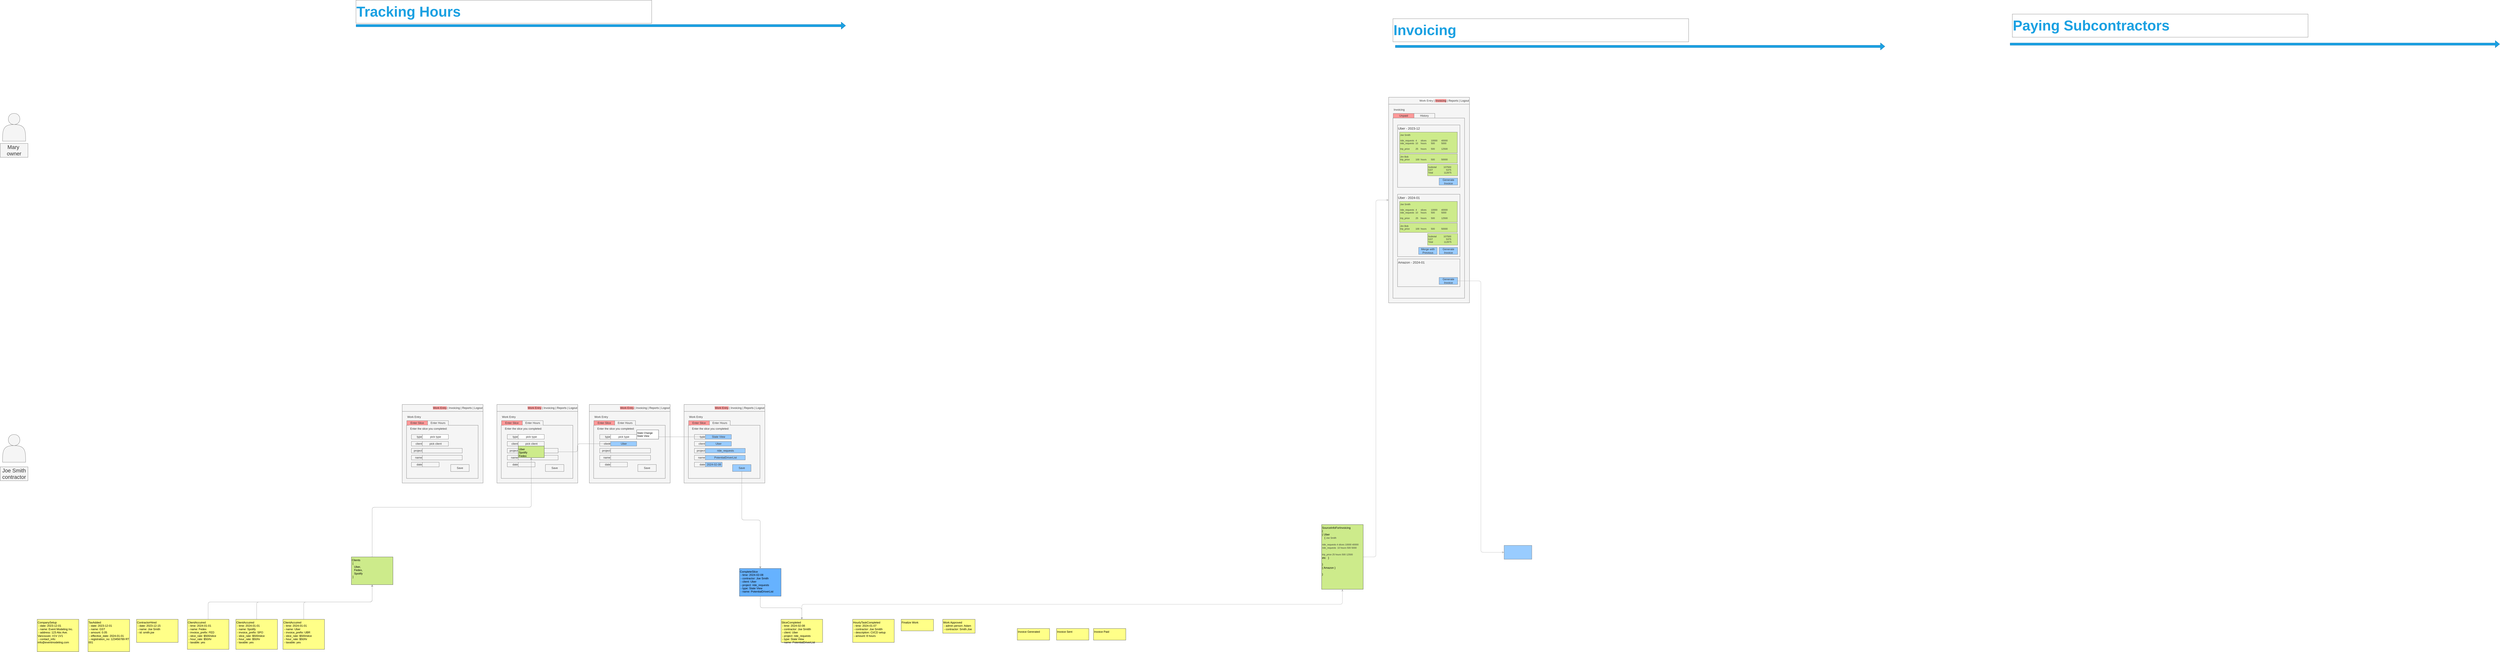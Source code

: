 <mxfile>
    <diagram id="816c2qytRhUF1FWbcgLo" name="Page-1">
        <mxGraphModel dx="2038" dy="1620" grid="1" gridSize="10" guides="1" tooltips="1" connect="1" arrows="1" fold="1" page="1" pageScale="1" pageWidth="16000" pageHeight="6000" math="0" shadow="0">
            <root>
                <mxCell id="0"/>
                <mxCell id="1" parent="0"/>
                <mxCell id="173" style="edgeStyle=elbowEdgeStyle;shape=connector;rounded=1;html=1;labelBackgroundColor=default;strokeColor=#B3B3B3;fontFamily=Helvetica;fontSize=62;fontColor=#1BA1E2;endArrow=classic;elbow=vertical;" edge="1" parent="1" source="2" target="160">
                    <mxGeometry relative="1" as="geometry"/>
                </mxCell>
                <mxCell id="2" value="SliceCompleted&lt;br&gt;&amp;nbsp;- time: 2024-02-08&lt;br&gt;&amp;nbsp;- contractor: Joe Smitth&lt;br&gt;&amp;nbsp;- client: Uber&lt;br&gt;&amp;nbsp;- project: ride_requests&lt;br&gt;&amp;nbsp;- type: State View&lt;br&gt;&amp;nbsp;- name: PotentialDriverList" style="rounded=0;whiteSpace=wrap;html=1;fillColor=#ffff88;strokeColor=#36393d;align=left;verticalAlign=top;fontColor=#000000;" parent="1" vertex="1">
                    <mxGeometry x="3810" y="2760" width="180" height="100" as="geometry"/>
                </mxCell>
                <mxCell id="84" style="edgeStyle=elbowEdgeStyle;shape=connector;rounded=1;elbow=vertical;html=1;entryX=0.5;entryY=1;entryDx=0;entryDy=0;labelBackgroundColor=default;strokeColor=#999999;fontFamily=Helvetica;fontSize=12;fontColor=#000000;endArrow=classic;" parent="1" source="3" target="77" edge="1">
                    <mxGeometry relative="1" as="geometry"/>
                </mxCell>
                <mxCell id="3" value="ClientAccuired&lt;br&gt;&amp;nbsp;- time: 2024-01-01&lt;br&gt;&amp;nbsp;- name: Uber&lt;br&gt;&amp;nbsp;- invoice_prefix: UBR&lt;br&gt;&amp;nbsp;- slice_rate: $500/slice&lt;br&gt;&amp;nbsp;- hour_rate: $50/hr&lt;br&gt;&amp;nbsp;- taxable: yes" style="rounded=0;whiteSpace=wrap;html=1;fillColor=#ffff88;strokeColor=#36393d;align=left;verticalAlign=top;fontColor=#000000;" parent="1" vertex="1">
                    <mxGeometry x="1653.75" y="2760" width="180" height="130" as="geometry"/>
                </mxCell>
                <mxCell id="4" value="HourlyTaskCompleted&lt;br&gt;&amp;nbsp;- time: 2024-01-07&lt;br&gt;&amp;nbsp;- contractor: Joe Smitth&lt;br&gt;&amp;nbsp;- description: CI/CD setup&lt;br&gt;&amp;nbsp;- amount: 8 hours" style="rounded=0;whiteSpace=wrap;html=1;fillColor=#ffff88;strokeColor=#36393d;align=left;verticalAlign=top;fontColor=#000000;" parent="1" vertex="1">
                    <mxGeometry x="4120" y="2760" width="180" height="100" as="geometry"/>
                </mxCell>
                <mxCell id="5" value="Invoice Gererated" style="rounded=0;whiteSpace=wrap;html=1;fillColor=#ffff88;strokeColor=#36393d;align=left;verticalAlign=top;fontColor=#000000;" parent="1" vertex="1">
                    <mxGeometry x="4832.5" y="2800" width="140" height="50" as="geometry"/>
                </mxCell>
                <mxCell id="6" value="Finalize Work" style="rounded=0;whiteSpace=wrap;html=1;fillColor=#ffff88;strokeColor=#36393d;align=left;verticalAlign=top;fontColor=#000000;" parent="1" vertex="1">
                    <mxGeometry x="4330" y="2760" width="140" height="50" as="geometry"/>
                </mxCell>
                <mxCell id="7" value="Work Approved&lt;br&gt;&amp;nbsp;- admin person: Adam&lt;br&gt;&amp;nbsp;- contractor: Smith.Joe" style="rounded=0;whiteSpace=wrap;html=1;fillColor=#ffff88;strokeColor=#36393d;align=left;verticalAlign=top;fontColor=#000000;" parent="1" vertex="1">
                    <mxGeometry x="4510" y="2760" width="140" height="60" as="geometry"/>
                </mxCell>
                <mxCell id="8" value="Invoice Sent" style="rounded=0;whiteSpace=wrap;html=1;fillColor=#ffff88;strokeColor=#36393d;align=left;verticalAlign=top;fontColor=#000000;" parent="1" vertex="1">
                    <mxGeometry x="5002.5" y="2800" width="140" height="50" as="geometry"/>
                </mxCell>
                <mxCell id="9" value="Invoice Paid" style="rounded=0;whiteSpace=wrap;html=1;fillColor=#ffff88;strokeColor=#36393d;align=left;verticalAlign=top;fontColor=#000000;" parent="1" vertex="1">
                    <mxGeometry x="5162.5" y="2800" width="140" height="50" as="geometry"/>
                </mxCell>
                <mxCell id="10" value="ContractorHired&lt;br&gt;&amp;nbsp;- date: 2023-12-15&lt;br&gt;&amp;nbsp;- name: Joe Smith&lt;br&gt;&amp;nbsp;- id: smith.joe&lt;br&gt;&amp;nbsp;" style="rounded=0;whiteSpace=wrap;html=1;fillColor=#ffff88;strokeColor=#36393d;align=left;verticalAlign=top;fontColor=#000000;" parent="1" vertex="1">
                    <mxGeometry x="1020" y="2760" width="180" height="100" as="geometry"/>
                </mxCell>
                <mxCell id="11" value="CompanySetup&lt;br&gt;&amp;nbsp;- date: 2023-12-01&lt;br&gt;&amp;nbsp;- name: Event Modeling Inc.&lt;br&gt;&amp;nbsp;- address: 123 Abc Ave. Vancouver, V1V 1V1&lt;br&gt;&amp;nbsp;- contact_info: info@eventmodeling.com" style="rounded=0;whiteSpace=wrap;html=1;fillColor=#ffff88;strokeColor=#36393d;align=left;verticalAlign=top;fontColor=#000000;" parent="1" vertex="1">
                    <mxGeometry x="590" y="2760" width="180" height="140" as="geometry"/>
                </mxCell>
                <mxCell id="12" value="TaxAdded:&lt;br&gt;&amp;nbsp;- date: 2023-12-01&lt;br&gt;&amp;nbsp;- name: GST&lt;br&gt;&amp;nbsp;- amount: 0.05&lt;br&gt;&amp;nbsp;- effective_date: 2024-01-01&lt;br&gt;&amp;nbsp;- registration_no: 123456789 RT 001" style="rounded=0;whiteSpace=wrap;html=1;fillColor=#ffff88;strokeColor=#36393d;align=left;verticalAlign=top;fontColor=#000000;" parent="1" vertex="1">
                    <mxGeometry x="810" y="2760" width="180" height="140" as="geometry"/>
                </mxCell>
                <mxCell id="14" value="" style="rounded=0;whiteSpace=wrap;html=1;fillColor=#f5f5f5;fontColor=#333333;strokeColor=#666666;" parent="1" vertex="1">
                    <mxGeometry x="2170" y="1830" width="350" height="340" as="geometry"/>
                </mxCell>
                <mxCell id="16" value="Work Entry" style="rounded=0;whiteSpace=wrap;html=1;strokeColor=none;fontFamily=Helvetica;fontSize=12;fontColor=#333333;fillColor=#f5f5f5;align=left;verticalAlign=top;" parent="1" vertex="1">
                    <mxGeometry x="2190" y="1870" width="100" height="30" as="geometry"/>
                </mxCell>
                <mxCell id="17" value="" style="shape=actor;whiteSpace=wrap;html=1;rounded=0;strokeColor=#666666;fontFamily=Helvetica;fontSize=12;fontColor=#333333;fillColor=#f5f5f5;" parent="1" vertex="1">
                    <mxGeometry x="440" y="1960" width="100" height="120" as="geometry"/>
                </mxCell>
                <mxCell id="18" value="" style="shape=actor;whiteSpace=wrap;html=1;rounded=0;strokeColor=#666666;fontFamily=Helvetica;fontSize=12;fontColor=#333333;fillColor=#f5f5f5;" parent="1" vertex="1">
                    <mxGeometry x="440" y="570" width="100" height="120" as="geometry"/>
                </mxCell>
                <mxCell id="19" value="Enter Slice" style="rounded=0;whiteSpace=wrap;html=1;strokeColor=#666666;fontFamily=Helvetica;fontSize=12;fontColor=#333333;fillColor=#FF9999;" parent="1" vertex="1">
                    <mxGeometry x="2190" y="1900" width="90" height="20" as="geometry"/>
                </mxCell>
                <mxCell id="20" value="Enter Hours" style="rounded=0;whiteSpace=wrap;html=1;strokeColor=#666666;fontFamily=Helvetica;fontSize=12;fontColor=#333333;fillColor=#f5f5f5;" parent="1" vertex="1">
                    <mxGeometry x="2280" y="1900" width="90" height="20" as="geometry"/>
                </mxCell>
                <mxCell id="21" value="&lt;span style=&quot;background-color: rgb(255, 153, 153);&quot;&gt;Work Entry&lt;/span&gt; | Invoicing | Reports | Logout" style="rounded=0;whiteSpace=wrap;html=1;strokeColor=#666666;fontFamily=Helvetica;fontSize=12;fontColor=#333333;fillColor=#f5f5f5;align=right;" parent="1" vertex="1">
                    <mxGeometry x="2170" y="1830" width="350" height="30" as="geometry"/>
                </mxCell>
                <mxCell id="22" value="" style="rounded=0;whiteSpace=wrap;html=1;strokeColor=#666666;fontFamily=Helvetica;fontSize=12;fontColor=#333333;fillColor=#f5f5f5;" parent="1" vertex="1">
                    <mxGeometry x="2188.75" y="1920" width="310" height="230" as="geometry"/>
                </mxCell>
                <mxCell id="23" value="" style="rounded=0;whiteSpace=wrap;html=1;strokeColor=#666666;fontFamily=Helvetica;fontSize=12;fontColor=#333333;fillColor=#f5f5f5;" parent="1" vertex="1">
                    <mxGeometry x="2257.5" y="2050" width="172.5" height="20" as="geometry"/>
                </mxCell>
                <mxCell id="24" value="" style="rounded=0;whiteSpace=wrap;html=1;strokeColor=#666666;fontFamily=Helvetica;fontSize=12;fontColor=#333333;fillColor=#f5f5f5;" parent="1" vertex="1">
                    <mxGeometry x="2257.5" y="2080" width="72.5" height="20" as="geometry"/>
                </mxCell>
                <mxCell id="25" value="pick client" style="rounded=0;whiteSpace=wrap;html=1;strokeColor=#666666;fontFamily=Helvetica;fontSize=12;fontColor=#333333;fillColor=#f5f5f5;" parent="1" vertex="1">
                    <mxGeometry x="2257.5" y="1990" width="112.5" height="20" as="geometry"/>
                </mxCell>
                <mxCell id="26" value="client" style="rounded=0;whiteSpace=wrap;html=1;strokeColor=#666666;fontFamily=Helvetica;fontSize=12;fontColor=#333333;fillColor=#f5f5f5;align=right;" parent="1" vertex="1">
                    <mxGeometry x="2210" y="1990" width="47.5" height="20" as="geometry"/>
                </mxCell>
                <mxCell id="27" value="date" style="rounded=0;whiteSpace=wrap;html=1;strokeColor=#666666;fontFamily=Helvetica;fontSize=12;fontColor=#333333;fillColor=#f5f5f5;align=right;" parent="1" vertex="1">
                    <mxGeometry x="2210" y="2080" width="47.5" height="20" as="geometry"/>
                </mxCell>
                <mxCell id="28" value="name" style="rounded=0;whiteSpace=wrap;html=1;strokeColor=#666666;fontFamily=Helvetica;fontSize=12;fontColor=#333333;fillColor=#f5f5f5;align=right;" parent="1" vertex="1">
                    <mxGeometry x="2210" y="2050" width="47.5" height="20" as="geometry"/>
                </mxCell>
                <mxCell id="29" value="Enter the slice you completed:" style="rounded=0;whiteSpace=wrap;html=1;strokeColor=none;fontFamily=Helvetica;fontSize=12;fontColor=#333333;fillColor=#f5f5f5;" parent="1" vertex="1">
                    <mxGeometry x="2200" y="1920" width="170" height="30" as="geometry"/>
                </mxCell>
                <mxCell id="30" value="Save" style="rounded=0;whiteSpace=wrap;html=1;strokeColor=#666666;fontFamily=Helvetica;fontSize=12;fontColor=#333333;fillColor=#f5f5f5;" parent="1" vertex="1">
                    <mxGeometry x="2380" y="2090" width="80" height="30" as="geometry"/>
                </mxCell>
                <mxCell id="45" value="" style="rounded=0;whiteSpace=wrap;html=1;fillColor=#f5f5f5;fontColor=#333333;strokeColor=#666666;" parent="1" vertex="1">
                    <mxGeometry x="2580" y="1830" width="350" height="340" as="geometry"/>
                </mxCell>
                <mxCell id="46" value="Work Entry" style="rounded=0;whiteSpace=wrap;html=1;strokeColor=none;fontFamily=Helvetica;fontSize=12;fontColor=#333333;fillColor=#f5f5f5;align=left;verticalAlign=top;" parent="1" vertex="1">
                    <mxGeometry x="2600" y="1870" width="100" height="30" as="geometry"/>
                </mxCell>
                <mxCell id="47" value="Enter Slice" style="rounded=0;whiteSpace=wrap;html=1;strokeColor=#666666;fontFamily=Helvetica;fontSize=12;fontColor=#333333;fillColor=#FF9999;" parent="1" vertex="1">
                    <mxGeometry x="2600" y="1900" width="90" height="20" as="geometry"/>
                </mxCell>
                <mxCell id="48" value="Enter Hours" style="rounded=0;whiteSpace=wrap;html=1;strokeColor=#666666;fontFamily=Helvetica;fontSize=12;fontColor=#333333;fillColor=#f5f5f5;" parent="1" vertex="1">
                    <mxGeometry x="2690" y="1900" width="90" height="20" as="geometry"/>
                </mxCell>
                <mxCell id="49" value="&lt;span style=&quot;background-color: rgb(255, 153, 153);&quot;&gt;Work Entry&lt;/span&gt; | Invoicing | Reports | Logout" style="rounded=0;whiteSpace=wrap;html=1;strokeColor=#666666;fontFamily=Helvetica;fontSize=12;fontColor=#333333;fillColor=#f5f5f5;align=right;" parent="1" vertex="1">
                    <mxGeometry x="2580" y="1830" width="350" height="30" as="geometry"/>
                </mxCell>
                <mxCell id="50" value="" style="rounded=0;whiteSpace=wrap;html=1;strokeColor=#666666;fontFamily=Helvetica;fontSize=12;fontColor=#333333;fillColor=#f5f5f5;" parent="1" vertex="1">
                    <mxGeometry x="2598.75" y="1920" width="310" height="230" as="geometry"/>
                </mxCell>
                <mxCell id="51" value="" style="rounded=0;whiteSpace=wrap;html=1;strokeColor=#666666;fontFamily=Helvetica;fontSize=12;fontColor=#333333;fillColor=#f5f5f5;" parent="1" vertex="1">
                    <mxGeometry x="2672.5" y="2050" width="172.5" height="20" as="geometry"/>
                </mxCell>
                <mxCell id="52" value="" style="rounded=0;whiteSpace=wrap;html=1;strokeColor=#666666;fontFamily=Helvetica;fontSize=12;fontColor=#333333;fillColor=#f5f5f5;" parent="1" vertex="1">
                    <mxGeometry x="2672.5" y="2080" width="72.5" height="20" as="geometry"/>
                </mxCell>
                <mxCell id="53" value="pick client" style="rounded=0;whiteSpace=wrap;html=1;strokeColor=#666666;fontFamily=Helvetica;fontSize=12;fontColor=#333333;fillColor=#f5f5f5;" parent="1" vertex="1">
                    <mxGeometry x="2672.5" y="1990" width="112.5" height="20" as="geometry"/>
                </mxCell>
                <mxCell id="54" value="client" style="rounded=0;whiteSpace=wrap;html=1;strokeColor=#666666;fontFamily=Helvetica;fontSize=12;fontColor=#333333;fillColor=#f5f5f5;align=right;" parent="1" vertex="1">
                    <mxGeometry x="2625" y="1990" width="47.5" height="20" as="geometry"/>
                </mxCell>
                <mxCell id="55" value="date" style="rounded=0;whiteSpace=wrap;html=1;strokeColor=#666666;fontFamily=Helvetica;fontSize=12;fontColor=#333333;fillColor=#f5f5f5;align=right;" parent="1" vertex="1">
                    <mxGeometry x="2625" y="2080" width="47.5" height="20" as="geometry"/>
                </mxCell>
                <mxCell id="56" value="name" style="rounded=0;whiteSpace=wrap;html=1;strokeColor=#666666;fontFamily=Helvetica;fontSize=12;fontColor=#333333;fillColor=#f5f5f5;align=right;" parent="1" vertex="1">
                    <mxGeometry x="2625" y="2050" width="47.5" height="20" as="geometry"/>
                </mxCell>
                <mxCell id="57" value="Enter the slice you completed:" style="rounded=0;whiteSpace=wrap;html=1;strokeColor=none;fontFamily=Helvetica;fontSize=12;fontColor=#333333;fillColor=#f5f5f5;" parent="1" vertex="1">
                    <mxGeometry x="2610" y="1920" width="170" height="30" as="geometry"/>
                </mxCell>
                <mxCell id="58" value="Save" style="rounded=0;whiteSpace=wrap;html=1;strokeColor=#666666;fontFamily=Helvetica;fontSize=12;fontColor=#333333;fillColor=#f5f5f5;" parent="1" vertex="1">
                    <mxGeometry x="2790" y="2090" width="80" height="30" as="geometry"/>
                </mxCell>
                <mxCell id="59" value="" style="rounded=0;whiteSpace=wrap;html=1;fillColor=#f5f5f5;fontColor=#333333;strokeColor=#666666;" parent="1" vertex="1">
                    <mxGeometry x="3390" y="1830" width="350" height="340" as="geometry"/>
                </mxCell>
                <mxCell id="60" value="Work Entry" style="rounded=0;whiteSpace=wrap;html=1;strokeColor=none;fontFamily=Helvetica;fontSize=12;fontColor=#333333;fillColor=#f5f5f5;align=left;verticalAlign=top;" parent="1" vertex="1">
                    <mxGeometry x="3410" y="1870" width="100" height="30" as="geometry"/>
                </mxCell>
                <mxCell id="61" value="Enter Slice" style="rounded=0;whiteSpace=wrap;html=1;strokeColor=#666666;fontFamily=Helvetica;fontSize=12;fontColor=#333333;fillColor=#FF9999;" parent="1" vertex="1">
                    <mxGeometry x="3410" y="1900" width="90" height="20" as="geometry"/>
                </mxCell>
                <mxCell id="62" value="Enter Hours" style="rounded=0;whiteSpace=wrap;html=1;strokeColor=#666666;fontFamily=Helvetica;fontSize=12;fontColor=#333333;fillColor=#f5f5f5;" parent="1" vertex="1">
                    <mxGeometry x="3500" y="1900" width="90" height="20" as="geometry"/>
                </mxCell>
                <mxCell id="63" value="&lt;span style=&quot;background-color: rgb(255, 153, 153);&quot;&gt;Work Entry&lt;/span&gt; | Invoicing | Reports | Logout" style="rounded=0;whiteSpace=wrap;html=1;strokeColor=#666666;fontFamily=Helvetica;fontSize=12;fontColor=#333333;fillColor=#f5f5f5;align=right;" parent="1" vertex="1">
                    <mxGeometry x="3390" y="1830" width="350" height="30" as="geometry"/>
                </mxCell>
                <mxCell id="64" value="" style="rounded=0;whiteSpace=wrap;html=1;strokeColor=#666666;fontFamily=Helvetica;fontSize=12;fontColor=#333333;fillColor=#f5f5f5;" parent="1" vertex="1">
                    <mxGeometry x="3408.75" y="1920" width="310" height="230" as="geometry"/>
                </mxCell>
                <mxCell id="65" value="PotentialDriverList" style="rounded=0;whiteSpace=wrap;html=1;strokeColor=#666666;fontFamily=Helvetica;fontSize=12;fontColor=#333333;fillColor=#99CCFF;" parent="1" vertex="1">
                    <mxGeometry x="3482.5" y="2050" width="172.5" height="20" as="geometry"/>
                </mxCell>
                <mxCell id="66" value="2024-02-08" style="rounded=0;whiteSpace=wrap;html=1;strokeColor=#666666;fontFamily=Helvetica;fontSize=12;fontColor=#333333;fillColor=#99CCFF;" parent="1" vertex="1">
                    <mxGeometry x="3482.5" y="2080" width="72.5" height="20" as="geometry"/>
                </mxCell>
                <mxCell id="67" value="Uber" style="rounded=0;whiteSpace=wrap;html=1;strokeColor=#666666;fontFamily=Helvetica;fontSize=12;fontColor=#333333;fillColor=#99CCFF;" parent="1" vertex="1">
                    <mxGeometry x="3482.5" y="1990" width="112.5" height="20" as="geometry"/>
                </mxCell>
                <mxCell id="68" value="client" style="rounded=0;whiteSpace=wrap;html=1;strokeColor=#666666;fontFamily=Helvetica;fontSize=12;fontColor=#333333;fillColor=#f5f5f5;align=right;" parent="1" vertex="1">
                    <mxGeometry x="3435" y="1990" width="47.5" height="20" as="geometry"/>
                </mxCell>
                <mxCell id="69" value="date" style="rounded=0;whiteSpace=wrap;html=1;strokeColor=#666666;fontFamily=Helvetica;fontSize=12;fontColor=#333333;fillColor=#f5f5f5;align=right;" parent="1" vertex="1">
                    <mxGeometry x="3435" y="2080" width="47.5" height="20" as="geometry"/>
                </mxCell>
                <mxCell id="70" value="name" style="rounded=0;whiteSpace=wrap;html=1;strokeColor=#666666;fontFamily=Helvetica;fontSize=12;fontColor=#333333;fillColor=#f5f5f5;align=right;" parent="1" vertex="1">
                    <mxGeometry x="3435" y="2050" width="47.5" height="20" as="geometry"/>
                </mxCell>
                <mxCell id="71" value="Enter the slice you completed:" style="rounded=0;whiteSpace=wrap;html=1;strokeColor=none;fontFamily=Helvetica;fontSize=12;fontColor=#333333;fillColor=#f5f5f5;" parent="1" vertex="1">
                    <mxGeometry x="3420" y="1920" width="170" height="30" as="geometry"/>
                </mxCell>
                <mxCell id="86" style="edgeStyle=elbowEdgeStyle;shape=connector;rounded=1;elbow=vertical;html=1;entryX=0.5;entryY=0;entryDx=0;entryDy=0;labelBackgroundColor=default;strokeColor=#999999;fontFamily=Helvetica;fontSize=12;fontColor=#000000;endArrow=classic;" parent="1" source="72" target="85" edge="1">
                    <mxGeometry relative="1" as="geometry"/>
                </mxCell>
                <mxCell id="72" value="Save" style="rounded=0;whiteSpace=wrap;html=1;strokeColor=#666666;fontFamily=Helvetica;fontSize=12;fontColor=#333333;fillColor=#99CCFF;" parent="1" vertex="1">
                    <mxGeometry x="3600" y="2090" width="80" height="30" as="geometry"/>
                </mxCell>
                <mxCell id="83" style="edgeStyle=elbowEdgeStyle;shape=connector;rounded=1;elbow=vertical;html=1;entryX=0.5;entryY=1;entryDx=0;entryDy=0;labelBackgroundColor=default;strokeColor=#999999;fontFamily=Helvetica;fontSize=12;fontColor=#000000;endArrow=classic;" parent="1" source="74" target="77" edge="1">
                    <mxGeometry relative="1" as="geometry"/>
                </mxCell>
                <mxCell id="74" value="ClientAccuired&lt;br&gt;&amp;nbsp;- time: 2024-01-01&lt;br&gt;&amp;nbsp;- name: Spotify&lt;br&gt;&amp;nbsp;- invoice_prefix: SPO&lt;br&gt;&amp;nbsp;- slice_rate: $500/slice&lt;br&gt;&amp;nbsp;- hour_rate: $50/hr&lt;br&gt;&amp;nbsp;- taxable: yes" style="rounded=0;whiteSpace=wrap;html=1;fillColor=#ffff88;strokeColor=#36393d;align=left;verticalAlign=top;fontColor=#000000;" parent="1" vertex="1">
                    <mxGeometry x="1450" y="2760" width="180" height="130" as="geometry"/>
                </mxCell>
                <mxCell id="82" style="edgeStyle=elbowEdgeStyle;shape=connector;rounded=1;html=1;entryX=0.5;entryY=1;entryDx=0;entryDy=0;labelBackgroundColor=default;strokeColor=#999999;fontFamily=Helvetica;fontSize=12;fontColor=#000000;endArrow=classic;elbow=vertical;" parent="1" source="75" target="77" edge="1">
                    <mxGeometry relative="1" as="geometry"/>
                </mxCell>
                <mxCell id="75" value="ClientAccuired&lt;br&gt;&amp;nbsp;- time: 2024-01-01&lt;br&gt;&amp;nbsp;- name: Fedex&lt;br&gt;&amp;nbsp;- invoice_prefix: FED&lt;br&gt;&amp;nbsp;- slice_rate: $500/slice&lt;br&gt;&amp;nbsp;- hour_rate: $50/hr&lt;br&gt;&amp;nbsp;- taxable: yes" style="rounded=0;whiteSpace=wrap;html=1;fillColor=#ffff88;strokeColor=#36393d;align=left;verticalAlign=top;fontColor=#000000;" parent="1" vertex="1">
                    <mxGeometry x="1240" y="2760" width="180" height="130" as="geometry"/>
                </mxCell>
                <mxCell id="80" style="edgeStyle=elbowEdgeStyle;shape=connector;rounded=1;html=1;entryX=0.5;entryY=1;entryDx=0;entryDy=0;labelBackgroundColor=default;strokeColor=#999999;fontFamily=Helvetica;fontSize=12;fontColor=#000000;endArrow=classic;elbow=vertical;" parent="1" source="77" target="73" edge="1">
                    <mxGeometry relative="1" as="geometry"/>
                </mxCell>
                <mxCell id="77" value="Clients&lt;br&gt;&amp;nbsp;[&lt;br&gt;&amp;nbsp; &amp;nbsp;Uber,&lt;br&gt;&amp;nbsp; &amp;nbsp;Fedex,&lt;br&gt;&amp;nbsp; &amp;nbsp;Spotify&lt;br&gt;&amp;nbsp;]" style="rounded=0;whiteSpace=wrap;html=1;fillColor=#cdeb8b;strokeColor=#36393d;align=left;verticalAlign=top;fontColor=#000000;" parent="1" vertex="1">
                    <mxGeometry x="1950" y="2490" width="180" height="120" as="geometry"/>
                </mxCell>
                <mxCell id="130" style="edgeStyle=elbowEdgeStyle;shape=connector;rounded=1;elbow=vertical;html=1;labelBackgroundColor=default;strokeColor=#999999;fontFamily=Helvetica;fontSize=11;fontColor=#000000;endArrow=classic;" parent="1" source="85" target="2" edge="1">
                    <mxGeometry relative="1" as="geometry"/>
                </mxCell>
                <mxCell id="85" value="CompleteSlice&lt;br&gt;&amp;nbsp;- time: 2024-02-08&lt;br&gt;&amp;nbsp;- contractor: Joe Smith&lt;br&gt;&amp;nbsp;- client: Uber&lt;br&gt;&amp;nbsp;- project: ride_requests&lt;br&gt;&amp;nbsp;- type: State View&lt;br&gt;&amp;nbsp;- name: PotentialDriverList" style="rounded=0;whiteSpace=wrap;html=1;fillColor=#66B2FF;strokeColor=#36393d;align=left;verticalAlign=top;fontColor=#000000;" parent="1" vertex="1">
                    <mxGeometry x="3630" y="2540" width="180" height="120" as="geometry"/>
                </mxCell>
                <mxCell id="88" value="State View" style="rounded=0;whiteSpace=wrap;html=1;strokeColor=#666666;fontFamily=Helvetica;fontSize=12;fontColor=#333333;fillColor=#99CCFF;" parent="1" vertex="1">
                    <mxGeometry x="3482.5" y="1960" width="112.5" height="20" as="geometry"/>
                </mxCell>
                <mxCell id="89" value="type" style="rounded=0;whiteSpace=wrap;html=1;strokeColor=#666666;fontFamily=Helvetica;fontSize=12;fontColor=#333333;fillColor=#f5f5f5;align=right;" parent="1" vertex="1">
                    <mxGeometry x="3435" y="1960" width="47.5" height="20" as="geometry"/>
                </mxCell>
                <mxCell id="90" value="pick type" style="rounded=0;whiteSpace=wrap;html=1;strokeColor=#666666;fontFamily=Helvetica;fontSize=12;fontColor=#333333;fillColor=#FFFFFF;" parent="1" vertex="1">
                    <mxGeometry x="2257.5" y="1960" width="112.5" height="20" as="geometry"/>
                </mxCell>
                <mxCell id="91" value="type" style="rounded=0;whiteSpace=wrap;html=1;strokeColor=#666666;fontFamily=Helvetica;fontSize=12;fontColor=#333333;fillColor=#f5f5f5;align=right;" parent="1" vertex="1">
                    <mxGeometry x="2210" y="1960" width="47.5" height="20" as="geometry"/>
                </mxCell>
                <mxCell id="92" value="pick type" style="rounded=0;whiteSpace=wrap;html=1;strokeColor=#666666;fontFamily=Helvetica;fontSize=12;fontColor=#333333;fillColor=#FFFFFF;" parent="1" vertex="1">
                    <mxGeometry x="2672.5" y="1960" width="112.5" height="20" as="geometry"/>
                </mxCell>
                <mxCell id="93" value="type" style="rounded=0;whiteSpace=wrap;html=1;strokeColor=#666666;fontFamily=Helvetica;fontSize=12;fontColor=#333333;fillColor=#f5f5f5;align=right;" parent="1" vertex="1">
                    <mxGeometry x="2625" y="1960" width="47.5" height="20" as="geometry"/>
                </mxCell>
                <mxCell id="108" value="" style="rounded=0;whiteSpace=wrap;html=1;fillColor=#f5f5f5;fontColor=#333333;strokeColor=#666666;" parent="1" vertex="1">
                    <mxGeometry x="2980" y="1830" width="350" height="340" as="geometry"/>
                </mxCell>
                <mxCell id="109" value="Work Entry" style="rounded=0;whiteSpace=wrap;html=1;strokeColor=none;fontFamily=Helvetica;fontSize=12;fontColor=#333333;fillColor=#f5f5f5;align=left;verticalAlign=top;" parent="1" vertex="1">
                    <mxGeometry x="3000" y="1870" width="100" height="30" as="geometry"/>
                </mxCell>
                <mxCell id="110" value="Enter Slice" style="rounded=0;whiteSpace=wrap;html=1;strokeColor=#666666;fontFamily=Helvetica;fontSize=12;fontColor=#333333;fillColor=#FF9999;" parent="1" vertex="1">
                    <mxGeometry x="3000" y="1900" width="90" height="20" as="geometry"/>
                </mxCell>
                <mxCell id="111" value="Enter Hours" style="rounded=0;whiteSpace=wrap;html=1;strokeColor=#666666;fontFamily=Helvetica;fontSize=12;fontColor=#333333;fillColor=#f5f5f5;" parent="1" vertex="1">
                    <mxGeometry x="3090" y="1900" width="90" height="20" as="geometry"/>
                </mxCell>
                <mxCell id="112" value="&lt;span style=&quot;background-color: rgb(255, 153, 153);&quot;&gt;Work Entry&lt;/span&gt; | Invoicing | Reports | Logout" style="rounded=0;whiteSpace=wrap;html=1;strokeColor=#666666;fontFamily=Helvetica;fontSize=12;fontColor=#333333;fillColor=#f5f5f5;align=right;" parent="1" vertex="1">
                    <mxGeometry x="2980" y="1830" width="350" height="30" as="geometry"/>
                </mxCell>
                <mxCell id="113" value="" style="rounded=0;whiteSpace=wrap;html=1;strokeColor=#666666;fontFamily=Helvetica;fontSize=12;fontColor=#333333;fillColor=#f5f5f5;" parent="1" vertex="1">
                    <mxGeometry x="2998.75" y="1920" width="310" height="230" as="geometry"/>
                </mxCell>
                <mxCell id="114" value="" style="rounded=0;whiteSpace=wrap;html=1;strokeColor=#666666;fontFamily=Helvetica;fontSize=12;fontColor=#333333;fillColor=#f5f5f5;" parent="1" vertex="1">
                    <mxGeometry x="3072.5" y="2050" width="172.5" height="20" as="geometry"/>
                </mxCell>
                <mxCell id="115" value="" style="rounded=0;whiteSpace=wrap;html=1;strokeColor=#666666;fontFamily=Helvetica;fontSize=12;fontColor=#333333;fillColor=#f5f5f5;" parent="1" vertex="1">
                    <mxGeometry x="3072.5" y="2080" width="72.5" height="20" as="geometry"/>
                </mxCell>
                <mxCell id="116" value="Uber" style="rounded=0;whiteSpace=wrap;html=1;strokeColor=#666666;fontFamily=Helvetica;fontSize=12;fontColor=#333333;fillColor=#99CCFF;" parent="1" vertex="1">
                    <mxGeometry x="3072.5" y="1990" width="112.5" height="20" as="geometry"/>
                </mxCell>
                <mxCell id="117" value="client" style="rounded=0;whiteSpace=wrap;html=1;strokeColor=#666666;fontFamily=Helvetica;fontSize=12;fontColor=#333333;fillColor=#f5f5f5;align=right;" parent="1" vertex="1">
                    <mxGeometry x="3025" y="1990" width="47.5" height="20" as="geometry"/>
                </mxCell>
                <mxCell id="118" value="date" style="rounded=0;whiteSpace=wrap;html=1;strokeColor=#666666;fontFamily=Helvetica;fontSize=12;fontColor=#333333;fillColor=#f5f5f5;align=right;" parent="1" vertex="1">
                    <mxGeometry x="3025" y="2080" width="47.5" height="20" as="geometry"/>
                </mxCell>
                <mxCell id="119" value="name" style="rounded=0;whiteSpace=wrap;html=1;strokeColor=#666666;fontFamily=Helvetica;fontSize=12;fontColor=#333333;fillColor=#f5f5f5;align=right;" parent="1" vertex="1">
                    <mxGeometry x="3025" y="2050" width="47.5" height="20" as="geometry"/>
                </mxCell>
                <mxCell id="120" value="Enter the slice you completed:" style="rounded=0;whiteSpace=wrap;html=1;strokeColor=none;fontFamily=Helvetica;fontSize=12;fontColor=#333333;fillColor=#f5f5f5;" parent="1" vertex="1">
                    <mxGeometry x="3010" y="1920" width="170" height="30" as="geometry"/>
                </mxCell>
                <mxCell id="121" value="Save" style="rounded=0;whiteSpace=wrap;html=1;strokeColor=#666666;fontFamily=Helvetica;fontSize=12;fontColor=#333333;fillColor=#f5f5f5;" parent="1" vertex="1">
                    <mxGeometry x="3190" y="2090" width="80" height="30" as="geometry"/>
                </mxCell>
                <mxCell id="123" value="pick type" style="rounded=0;whiteSpace=wrap;html=1;strokeColor=#666666;fontFamily=Helvetica;fontSize=12;fontColor=#333333;fillColor=#FFFFFF;" parent="1" vertex="1">
                    <mxGeometry x="3072.5" y="1960" width="112.5" height="20" as="geometry"/>
                </mxCell>
                <mxCell id="124" value="type" style="rounded=0;whiteSpace=wrap;html=1;strokeColor=#666666;fontFamily=Helvetica;fontSize=12;fontColor=#333333;fillColor=#f5f5f5;align=right;" parent="1" vertex="1">
                    <mxGeometry x="3025" y="1960" width="47.5" height="20" as="geometry"/>
                </mxCell>
                <mxCell id="129" style="edgeStyle=elbowEdgeStyle;shape=connector;rounded=1;elbow=vertical;html=1;entryX=1;entryY=0.5;entryDx=0;entryDy=0;labelBackgroundColor=default;strokeColor=#999999;fontFamily=Helvetica;fontSize=11;fontColor=#000000;endArrow=classic;" parent="1" source="125" target="89" edge="1">
                    <mxGeometry relative="1" as="geometry"/>
                </mxCell>
                <mxCell id="125" value="State Change&lt;br style=&quot;font-size: 11px;&quot;&gt;State View" style="rounded=0;whiteSpace=wrap;html=1;strokeColor=#36393d;fontFamily=Helvetica;fontSize=11;fillColor=#FFFFFF;align=left;verticalAlign=top;fontColor=#000000;" parent="1" vertex="1">
                    <mxGeometry x="3185" y="1940" width="95" height="40" as="geometry"/>
                </mxCell>
                <mxCell id="127" style="edgeStyle=elbowEdgeStyle;shape=connector;rounded=1;elbow=vertical;html=1;entryX=1;entryY=0.5;entryDx=0;entryDy=0;labelBackgroundColor=default;strokeColor=#999999;fontFamily=Helvetica;fontSize=11;fontColor=#000000;endArrow=classic;" parent="1" source="73" target="117" edge="1">
                    <mxGeometry relative="1" as="geometry"/>
                </mxCell>
                <mxCell id="131" value="Joe Smith&lt;br style=&quot;font-size: 23px;&quot;&gt;contractor" style="rounded=0;whiteSpace=wrap;html=1;fillColor=#f5f5f5;fontColor=#333333;strokeColor=#666666;fontSize=23;" vertex="1" parent="1">
                    <mxGeometry x="430" y="2100" width="120" height="60" as="geometry"/>
                </mxCell>
                <mxCell id="132" value="Mary&amp;nbsp;&lt;br&gt;owner" style="rounded=0;whiteSpace=wrap;html=1;fillColor=#f5f5f5;fontColor=#333333;strokeColor=#666666;fontSize=23;" vertex="1" parent="1">
                    <mxGeometry x="430" y="700" width="120" height="60" as="geometry"/>
                </mxCell>
                <mxCell id="133" value="" style="rounded=0;whiteSpace=wrap;html=1;fillColor=#f5f5f5;fontColor=#333333;strokeColor=#666666;" vertex="1" parent="1">
                    <mxGeometry x="6440" y="500" width="350" height="890" as="geometry"/>
                </mxCell>
                <mxCell id="134" value="Invoicing" style="rounded=0;whiteSpace=wrap;html=1;strokeColor=none;fontFamily=Helvetica;fontSize=12;fontColor=#333333;fillColor=#f5f5f5;align=left;verticalAlign=top;" vertex="1" parent="1">
                    <mxGeometry x="6460" y="540" width="100" height="30" as="geometry"/>
                </mxCell>
                <mxCell id="135" value="Unpaid" style="rounded=0;whiteSpace=wrap;html=1;strokeColor=#666666;fontFamily=Helvetica;fontSize=12;fontColor=#333333;fillColor=#FF9999;" vertex="1" parent="1">
                    <mxGeometry x="6460" y="570" width="90" height="20" as="geometry"/>
                </mxCell>
                <mxCell id="136" value="History" style="rounded=0;whiteSpace=wrap;html=1;strokeColor=#666666;fontFamily=Helvetica;fontSize=12;fontColor=#333333;fillColor=#f5f5f5;" vertex="1" parent="1">
                    <mxGeometry x="6550" y="570" width="90" height="20" as="geometry"/>
                </mxCell>
                <mxCell id="137" value="&lt;span style=&quot;background-color: rgb(255, 255, 255);&quot;&gt;Work Entry&lt;/span&gt; | &lt;span style=&quot;background-color: rgb(255, 153, 153);&quot;&gt;Invoicing&lt;/span&gt; | Reports | Logout" style="rounded=0;whiteSpace=wrap;html=1;strokeColor=#666666;fontFamily=Helvetica;fontSize=12;fontColor=#333333;fillColor=#f5f5f5;align=right;" vertex="1" parent="1">
                    <mxGeometry x="6440" y="500" width="350" height="30" as="geometry"/>
                </mxCell>
                <mxCell id="138" value="" style="rounded=0;whiteSpace=wrap;html=1;strokeColor=#666666;fontFamily=Helvetica;fontSize=12;fontColor=#333333;fillColor=#f5f5f5;" vertex="1" parent="1">
                    <mxGeometry x="6458.75" y="590" width="310" height="780" as="geometry"/>
                </mxCell>
                <mxCell id="149" value="Uber - 2024-01" style="rounded=0;whiteSpace=wrap;html=1;labelBackgroundColor=none;fontSize=14;fillColor=#f5f5f5;fontColor=#333333;strokeColor=#666666;align=left;verticalAlign=top;" vertex="1" parent="1">
                    <mxGeometry x="6478.75" y="920" width="270" height="270" as="geometry"/>
                </mxCell>
                <mxCell id="146" value="Generate Invoice" style="rounded=0;whiteSpace=wrap;html=1;strokeColor=#666666;fontFamily=Helvetica;fontSize=12;fontColor=#333333;fillColor=#99CCFF;" vertex="1" parent="1">
                    <mxGeometry x="6658.75" y="1150" width="80" height="30" as="geometry"/>
                </mxCell>
                <mxCell id="150" value="Amazon - 2024-01" style="rounded=0;whiteSpace=wrap;html=1;labelBackgroundColor=none;fontSize=14;fillColor=#f5f5f5;fontColor=#333333;strokeColor=#666666;align=left;verticalAlign=top;" vertex="1" parent="1">
                    <mxGeometry x="6478.75" y="1200" width="270" height="120" as="geometry"/>
                </mxCell>
                <mxCell id="183" value="" style="edgeStyle=elbowEdgeStyle;shape=connector;rounded=1;html=1;labelBackgroundColor=default;strokeColor=#B3B3B3;fontFamily=Helvetica;fontSize=62;fontColor=#1BA1E2;endArrow=classic;" edge="1" parent="1" source="151" target="182">
                    <mxGeometry relative="1" as="geometry"/>
                </mxCell>
                <mxCell id="151" value="Generate Invoice" style="rounded=0;whiteSpace=wrap;html=1;strokeColor=#666666;fontFamily=Helvetica;fontSize=12;fontColor=#333333;fillColor=#99CCFF;" vertex="1" parent="1">
                    <mxGeometry x="6658.75" y="1280" width="80" height="30" as="geometry"/>
                </mxCell>
                <mxCell id="152" value="Joe Smith&lt;br&gt;&lt;br&gt;ride_requests&lt;span style=&quot;white-space: pre;&quot;&gt;&#9;&lt;/span&gt;4&lt;span style=&quot;white-space: pre;&quot;&gt;&#9;&lt;/span&gt;slices&lt;span style=&quot;white-space: pre;&quot;&gt;&#9;&lt;/span&gt;10000&lt;span style=&quot;white-space: pre;&quot;&gt;&#9;&lt;/span&gt;40000&lt;br&gt;ride_requests&amp;nbsp; 10&lt;span style=&quot;white-space: pre;&quot;&gt;&#9;&lt;/span&gt;hours&lt;span style=&quot;white-space: pre;&quot;&gt;&#9;&lt;/span&gt;500&lt;span style=&quot;white-space: pre;&quot;&gt;&#9;&lt;/span&gt;&lt;span style=&quot;white-space: pre;&quot;&gt;&#9;&lt;/span&gt;5000&lt;br&gt;&lt;br&gt;trip_price&lt;span style=&quot;white-space: pre;&quot;&gt;&#9;&lt;/span&gt;&lt;span style=&quot;white-space: pre;&quot;&gt;&#9;&lt;/span&gt;25&lt;span style=&quot;white-space: pre;&quot;&gt;&#9;&lt;/span&gt;hours&lt;span style=&quot;white-space: pre;&quot;&gt;&#9;&lt;/span&gt;500&lt;span style=&quot;white-space: pre;&quot;&gt;&#9;&lt;/span&gt;&lt;span style=&quot;white-space: pre;&quot;&gt;&#9;&lt;/span&gt;12500" style="rounded=0;whiteSpace=wrap;html=1;labelBackgroundColor=none;strokeColor=#666666;fontFamily=Helvetica;fontSize=10;fontColor=#333333;fillColor=#CDEB8B;align=left;verticalAlign=top;" vertex="1" parent="1">
                    <mxGeometry x="6487.5" y="951" width="250" height="90" as="geometry"/>
                </mxCell>
                <mxCell id="153" value="Jim Bob&lt;br&gt;trip_price&lt;span style=&quot;white-space: pre;&quot;&gt;&#9;&lt;/span&gt;&lt;span style=&quot;white-space: pre;&quot;&gt;&#9;&lt;/span&gt;100&lt;span style=&quot;white-space: pre;&quot;&gt;&#9;&lt;/span&gt;hours&lt;span style=&quot;white-space: pre;&quot;&gt;&#9;&lt;/span&gt;500&lt;span style=&quot;white-space: pre;&quot;&gt;&#9;&lt;/span&gt;&lt;span style=&quot;white-space: pre;&quot;&gt;&#9;&lt;/span&gt;50000" style="rounded=0;whiteSpace=wrap;html=1;labelBackgroundColor=none;strokeColor=#666666;fontFamily=Helvetica;fontSize=10;fontColor=#333333;fillColor=#CDEB8B;align=left;verticalAlign=top;" vertex="1" parent="1">
                    <mxGeometry x="6487.5" y="1045" width="250" height="40" as="geometry"/>
                </mxCell>
                <mxCell id="155" value="Subtotal&lt;span style=&quot;white-space: pre;&quot;&gt;&#9;&lt;/span&gt;&lt;span style=&quot;white-space: pre;&quot;&gt;&#9;&lt;/span&gt;107500&lt;br&gt;GST&lt;span style=&quot;white-space: pre;&quot;&gt;&#9;&lt;/span&gt;&lt;span style=&quot;white-space: pre;&quot;&gt;&#9;&lt;/span&gt;&lt;span style=&quot;white-space: pre;&quot;&gt;&#9;&lt;/span&gt;&amp;nbsp; &amp;nbsp; 5375&lt;br&gt;Total&amp;nbsp; &amp;nbsp; &amp;nbsp; &amp;nbsp; &amp;nbsp; &amp;nbsp; &amp;nbsp; &amp;nbsp; &amp;nbsp;112875" style="rounded=0;whiteSpace=wrap;html=1;labelBackgroundColor=none;strokeColor=#666666;fontFamily=Helvetica;fontSize=10;fontColor=#333333;fillColor=#CDEB8B;align=left;verticalAlign=top;" vertex="1" parent="1">
                    <mxGeometry x="6608.75" y="1090" width="130" height="50" as="geometry"/>
                </mxCell>
                <mxCell id="156" value="" style="shape=flexArrow;endArrow=classic;html=1;fontFamily=Helvetica;fontSize=10;fontColor=#333333;fillColor=#1ba1e2;strokeColor=#006EAF;" edge="1" parent="1">
                    <mxGeometry width="50" height="50" relative="1" as="geometry">
                        <mxPoint x="1970" y="190" as="sourcePoint"/>
                        <mxPoint x="4090" y="190" as="targetPoint"/>
                    </mxGeometry>
                </mxCell>
                <mxCell id="157" value="Tracking Hours" style="rounded=0;whiteSpace=wrap;html=1;labelBackgroundColor=none;strokeColor=#666666;fontFamily=Helvetica;fontSize=62;fontColor=#1BA1E2;fillColor=none;align=left;fontStyle=1" vertex="1" parent="1">
                    <mxGeometry x="1970" y="80" width="1280" height="100" as="geometry"/>
                </mxCell>
                <mxCell id="158" value="" style="shape=flexArrow;endArrow=classic;html=1;fontFamily=Helvetica;fontSize=10;fontColor=#333333;fillColor=#1ba1e2;strokeColor=#006EAF;" edge="1" parent="1">
                    <mxGeometry width="50" height="50" relative="1" as="geometry">
                        <mxPoint x="9130" y="270" as="sourcePoint"/>
                        <mxPoint x="11250" y="270" as="targetPoint"/>
                    </mxGeometry>
                </mxCell>
                <mxCell id="159" value="Invoicing" style="rounded=0;whiteSpace=wrap;html=1;labelBackgroundColor=none;strokeColor=#666666;fontFamily=Helvetica;fontSize=62;fontColor=#1BA1E2;fillColor=none;align=left;fontStyle=1" vertex="1" parent="1">
                    <mxGeometry x="6458.75" y="160" width="1280" height="100" as="geometry"/>
                </mxCell>
                <mxCell id="172" style="edgeStyle=elbowEdgeStyle;shape=connector;rounded=1;html=1;labelBackgroundColor=default;strokeColor=#B3B3B3;fontFamily=Helvetica;fontSize=62;fontColor=#1BA1E2;endArrow=classic;" edge="1" parent="1" source="160" target="133">
                    <mxGeometry relative="1" as="geometry"/>
                </mxCell>
                <mxCell id="160" value="SourceInfoForInvoicing&lt;br&gt;{&lt;br&gt;{ Uber &lt;br&gt;&amp;nbsp; &amp;nbsp;{ &lt;span style=&quot;color: rgb(51, 51, 51); font-size: 10px;&quot;&gt;Joe Smith&lt;/span&gt;&lt;br style=&quot;color: rgb(51, 51, 51); font-size: 10px;&quot;&gt;&lt;br style=&quot;color: rgb(51, 51, 51); font-size: 10px;&quot;&gt;&lt;span style=&quot;color: rgb(51, 51, 51); font-size: 10px;&quot;&gt;ride_requests&lt;/span&gt;&lt;span style=&quot;color: rgb(51, 51, 51); font-size: 10px;&quot;&gt;&#9;&lt;/span&gt;&lt;span style=&quot;color: rgb(51, 51, 51); font-size: 10px;&quot;&gt;4&lt;/span&gt;&lt;span style=&quot;color: rgb(51, 51, 51); font-size: 10px;&quot;&gt;&#9;&lt;/span&gt;&lt;span style=&quot;color: rgb(51, 51, 51); font-size: 10px;&quot;&gt;slices&lt;/span&gt;&lt;span style=&quot;color: rgb(51, 51, 51); font-size: 10px;&quot;&gt;&#9;&lt;/span&gt;&lt;span style=&quot;color: rgb(51, 51, 51); font-size: 10px;&quot;&gt;10000&lt;/span&gt;&lt;span style=&quot;color: rgb(51, 51, 51); font-size: 10px;&quot;&gt;&#9;&lt;/span&gt;&lt;span style=&quot;color: rgb(51, 51, 51); font-size: 10px;&quot;&gt;40000&lt;/span&gt;&lt;br style=&quot;color: rgb(51, 51, 51); font-size: 10px;&quot;&gt;&lt;span style=&quot;color: rgb(51, 51, 51); font-size: 10px;&quot;&gt;ride_requests&amp;nbsp; 10&lt;/span&gt;&lt;span style=&quot;color: rgb(51, 51, 51); font-size: 10px;&quot;&gt;&#9;&lt;/span&gt;&lt;span style=&quot;color: rgb(51, 51, 51); font-size: 10px;&quot;&gt;hours&lt;/span&gt;&lt;span style=&quot;color: rgb(51, 51, 51); font-size: 10px;&quot;&gt;&#9;&lt;/span&gt;&lt;span style=&quot;color: rgb(51, 51, 51); font-size: 10px;&quot;&gt;500&lt;/span&gt;&lt;span style=&quot;color: rgb(51, 51, 51); font-size: 10px;&quot;&gt;&#9;&lt;/span&gt;&lt;span style=&quot;color: rgb(51, 51, 51); font-size: 10px;&quot;&gt;&#9;&lt;/span&gt;&lt;span style=&quot;color: rgb(51, 51, 51); font-size: 10px;&quot;&gt;5000&lt;/span&gt;&lt;br style=&quot;color: rgb(51, 51, 51); font-size: 10px;&quot;&gt;&lt;br style=&quot;color: rgb(51, 51, 51); font-size: 10px;&quot;&gt;&lt;span style=&quot;color: rgb(51, 51, 51); font-size: 10px;&quot;&gt;trip_price&lt;/span&gt;&lt;span style=&quot;color: rgb(51, 51, 51); font-size: 10px;&quot;&gt;&#9;&lt;/span&gt;&lt;span style=&quot;color: rgb(51, 51, 51); font-size: 10px;&quot;&gt;&#9;&lt;/span&gt;&lt;span style=&quot;color: rgb(51, 51, 51); font-size: 10px;&quot;&gt;25&lt;/span&gt;&lt;span style=&quot;color: rgb(51, 51, 51); font-size: 10px;&quot;&gt;&#9;&lt;/span&gt;&lt;span style=&quot;color: rgb(51, 51, 51); font-size: 10px;&quot;&gt;hours&lt;/span&gt;&lt;span style=&quot;color: rgb(51, 51, 51); font-size: 10px;&quot;&gt;&#9;&lt;/span&gt;&lt;span style=&quot;color: rgb(51, 51, 51); font-size: 10px;&quot;&gt;500&lt;/span&gt;&lt;span style=&quot;color: rgb(51, 51, 51); font-size: 10px;&quot;&gt;&#9;&lt;/span&gt;&lt;span style=&quot;color: rgb(51, 51, 51); font-size: 10px;&quot;&gt;&#9;&lt;/span&gt;&lt;span style=&quot;color: rgb(51, 51, 51); font-size: 10px;&quot;&gt;12500&lt;/span&gt;&lt;br&gt;etc&amp;nbsp; &amp;nbsp;}&lt;br&gt;&amp;nbsp; &amp;nbsp;&lt;br&gt;}&lt;br&gt;{ Amazon }&lt;br&gt;&lt;br&gt;}" style="rounded=0;whiteSpace=wrap;html=1;fillColor=#cdeb8b;strokeColor=#36393d;align=left;verticalAlign=top;fontColor=#000000;" vertex="1" parent="1">
                    <mxGeometry x="6150" y="2350" width="180" height="280" as="geometry"/>
                </mxCell>
                <mxCell id="161" value="Uber - 2023-12" style="rounded=0;whiteSpace=wrap;html=1;labelBackgroundColor=none;fontSize=14;fillColor=#f5f5f5;fontColor=#333333;strokeColor=#666666;align=left;verticalAlign=top;" vertex="1" parent="1">
                    <mxGeometry x="6478.75" y="620" width="270" height="270" as="geometry"/>
                </mxCell>
                <mxCell id="162" value="Generate Invoice" style="rounded=0;whiteSpace=wrap;html=1;strokeColor=#666666;fontFamily=Helvetica;fontSize=12;fontColor=#333333;fillColor=#99CCFF;" vertex="1" parent="1">
                    <mxGeometry x="6658.75" y="850" width="80" height="30" as="geometry"/>
                </mxCell>
                <mxCell id="163" value="Joe Smith&lt;br&gt;&lt;br&gt;ride_requests&lt;span style=&quot;white-space: pre;&quot;&gt;&#9;&lt;/span&gt;4&lt;span style=&quot;white-space: pre;&quot;&gt;&#9;&lt;/span&gt;slices&lt;span style=&quot;white-space: pre;&quot;&gt;&#9;&lt;/span&gt;10000&lt;span style=&quot;white-space: pre;&quot;&gt;&#9;&lt;/span&gt;40000&lt;br&gt;ride_requests&amp;nbsp; 10&lt;span style=&quot;white-space: pre;&quot;&gt;&#9;&lt;/span&gt;hours&lt;span style=&quot;white-space: pre;&quot;&gt;&#9;&lt;/span&gt;500&lt;span style=&quot;white-space: pre;&quot;&gt;&#9;&lt;/span&gt;&lt;span style=&quot;white-space: pre;&quot;&gt;&#9;&lt;/span&gt;5000&lt;br&gt;&lt;br&gt;trip_price&lt;span style=&quot;white-space: pre;&quot;&gt;&#9;&lt;/span&gt;&lt;span style=&quot;white-space: pre;&quot;&gt;&#9;&lt;/span&gt;25&lt;span style=&quot;white-space: pre;&quot;&gt;&#9;&lt;/span&gt;hours&lt;span style=&quot;white-space: pre;&quot;&gt;&#9;&lt;/span&gt;500&lt;span style=&quot;white-space: pre;&quot;&gt;&#9;&lt;/span&gt;&lt;span style=&quot;white-space: pre;&quot;&gt;&#9;&lt;/span&gt;12500" style="rounded=0;whiteSpace=wrap;html=1;labelBackgroundColor=none;strokeColor=#666666;fontFamily=Helvetica;fontSize=10;fontColor=#333333;fillColor=#CDEB8B;align=left;verticalAlign=top;" vertex="1" parent="1">
                    <mxGeometry x="6487.5" y="651" width="250" height="90" as="geometry"/>
                </mxCell>
                <mxCell id="164" value="Jim Bob&lt;br&gt;trip_price&lt;span style=&quot;white-space: pre;&quot;&gt;&#9;&lt;/span&gt;&lt;span style=&quot;white-space: pre;&quot;&gt;&#9;&lt;/span&gt;100&lt;span style=&quot;white-space: pre;&quot;&gt;&#9;&lt;/span&gt;hours&lt;span style=&quot;white-space: pre;&quot;&gt;&#9;&lt;/span&gt;500&lt;span style=&quot;white-space: pre;&quot;&gt;&#9;&lt;/span&gt;&lt;span style=&quot;white-space: pre;&quot;&gt;&#9;&lt;/span&gt;50000" style="rounded=0;whiteSpace=wrap;html=1;labelBackgroundColor=none;strokeColor=#666666;fontFamily=Helvetica;fontSize=10;fontColor=#333333;fillColor=#CDEB8B;align=left;verticalAlign=top;" vertex="1" parent="1">
                    <mxGeometry x="6487.5" y="745" width="250" height="40" as="geometry"/>
                </mxCell>
                <mxCell id="165" value="Subtotal&lt;span style=&quot;white-space: pre;&quot;&gt;&#9;&lt;/span&gt;&lt;span style=&quot;white-space: pre;&quot;&gt;&#9;&lt;/span&gt;107500&lt;br&gt;GST&lt;span style=&quot;white-space: pre;&quot;&gt;&#9;&lt;/span&gt;&lt;span style=&quot;white-space: pre;&quot;&gt;&#9;&lt;/span&gt;&lt;span style=&quot;white-space: pre;&quot;&gt;&#9;&lt;/span&gt;&amp;nbsp; &amp;nbsp; 5375&lt;br&gt;Total&amp;nbsp; &amp;nbsp; &amp;nbsp; &amp;nbsp; &amp;nbsp; &amp;nbsp; &amp;nbsp; &amp;nbsp; &amp;nbsp;112875" style="rounded=0;whiteSpace=wrap;html=1;labelBackgroundColor=none;strokeColor=#666666;fontFamily=Helvetica;fontSize=10;fontColor=#333333;fillColor=#CDEB8B;align=left;verticalAlign=top;" vertex="1" parent="1">
                    <mxGeometry x="6608.75" y="790" width="130" height="50" as="geometry"/>
                </mxCell>
                <mxCell id="166" value="Merge with Previous" style="rounded=0;whiteSpace=wrap;html=1;strokeColor=#666666;fontFamily=Helvetica;fontSize=12;fontColor=#333333;fillColor=#99CCFF;" vertex="1" parent="1">
                    <mxGeometry x="6570" y="1150" width="80" height="30" as="geometry"/>
                </mxCell>
                <mxCell id="174" value="" style="rounded=0;whiteSpace=wrap;html=1;strokeColor=#666666;fontFamily=Helvetica;fontSize=12;fontColor=#333333;fillColor=#f5f5f5;" vertex="1" parent="1">
                    <mxGeometry x="2257.5" y="2020" width="172.5" height="20" as="geometry"/>
                </mxCell>
                <mxCell id="175" value="project" style="rounded=0;whiteSpace=wrap;html=1;strokeColor=#666666;fontFamily=Helvetica;fontSize=12;fontColor=#333333;fillColor=#f5f5f5;align=right;" vertex="1" parent="1">
                    <mxGeometry x="2210" y="2020" width="47.5" height="20" as="geometry"/>
                </mxCell>
                <mxCell id="176" value="" style="rounded=0;whiteSpace=wrap;html=1;strokeColor=#666666;fontFamily=Helvetica;fontSize=12;fontColor=#333333;fillColor=#f5f5f5;" vertex="1" parent="1">
                    <mxGeometry x="2672.5" y="2020" width="172.5" height="20" as="geometry"/>
                </mxCell>
                <mxCell id="177" value="project" style="rounded=0;whiteSpace=wrap;html=1;strokeColor=#666666;fontFamily=Helvetica;fontSize=12;fontColor=#333333;fillColor=#f5f5f5;align=right;" vertex="1" parent="1">
                    <mxGeometry x="2625" y="2020" width="47.5" height="20" as="geometry"/>
                </mxCell>
                <mxCell id="73" value="Uber&lt;br&gt;Spotify&lt;br&gt;&lt;div style=&quot;&quot;&gt;&lt;span style=&quot;background-color: initial;&quot;&gt;Fedex&lt;/span&gt;&lt;/div&gt;" style="rounded=0;whiteSpace=wrap;html=1;strokeColor=#36393d;fontFamily=Helvetica;fontSize=12;fillColor=#cdeb8b;align=left;verticalAlign=top;fontColor=#000000;" parent="1" vertex="1">
                    <mxGeometry x="2672.5" y="2010" width="112.5" height="50" as="geometry"/>
                </mxCell>
                <mxCell id="178" value="" style="rounded=0;whiteSpace=wrap;html=1;strokeColor=#666666;fontFamily=Helvetica;fontSize=12;fontColor=#333333;fillColor=#f5f5f5;" vertex="1" parent="1">
                    <mxGeometry x="3072.5" y="2020" width="172.5" height="20" as="geometry"/>
                </mxCell>
                <mxCell id="179" value="project" style="rounded=0;whiteSpace=wrap;html=1;strokeColor=#666666;fontFamily=Helvetica;fontSize=12;fontColor=#333333;fillColor=#f5f5f5;align=right;" vertex="1" parent="1">
                    <mxGeometry x="3025" y="2020" width="47.5" height="20" as="geometry"/>
                </mxCell>
                <mxCell id="180" value="ride_requests" style="rounded=0;whiteSpace=wrap;html=1;strokeColor=#666666;fontFamily=Helvetica;fontSize=12;fontColor=#333333;fillColor=#99CCFF;" vertex="1" parent="1">
                    <mxGeometry x="3482.5" y="2020" width="172.5" height="20" as="geometry"/>
                </mxCell>
                <mxCell id="181" value="project" style="rounded=0;whiteSpace=wrap;html=1;strokeColor=#666666;fontFamily=Helvetica;fontSize=12;fontColor=#333333;fillColor=#f5f5f5;align=right;" vertex="1" parent="1">
                    <mxGeometry x="3435" y="2020" width="47.5" height="20" as="geometry"/>
                </mxCell>
                <mxCell id="182" value="" style="whiteSpace=wrap;html=1;fillColor=#99CCFF;strokeColor=#666666;fontColor=#333333;rounded=0;" vertex="1" parent="1">
                    <mxGeometry x="6940" y="2440" width="120" height="60" as="geometry"/>
                </mxCell>
                <mxCell id="184" value="" style="shape=flexArrow;endArrow=classic;html=1;fontFamily=Helvetica;fontSize=10;fontColor=#333333;fillColor=#1ba1e2;strokeColor=#006EAF;" edge="1" parent="1">
                    <mxGeometry width="50" height="50" relative="1" as="geometry">
                        <mxPoint x="6468.75" y="280" as="sourcePoint"/>
                        <mxPoint x="8588.75" y="280" as="targetPoint"/>
                    </mxGeometry>
                </mxCell>
                <mxCell id="185" value="Paying Subcontractors" style="rounded=0;whiteSpace=wrap;html=1;labelBackgroundColor=none;strokeColor=#666666;fontFamily=Helvetica;fontSize=62;fontColor=#1BA1E2;fillColor=none;align=left;fontStyle=1" vertex="1" parent="1">
                    <mxGeometry x="9140" y="140" width="1280" height="100" as="geometry"/>
                </mxCell>
            </root>
        </mxGraphModel>
    </diagram>
</mxfile>